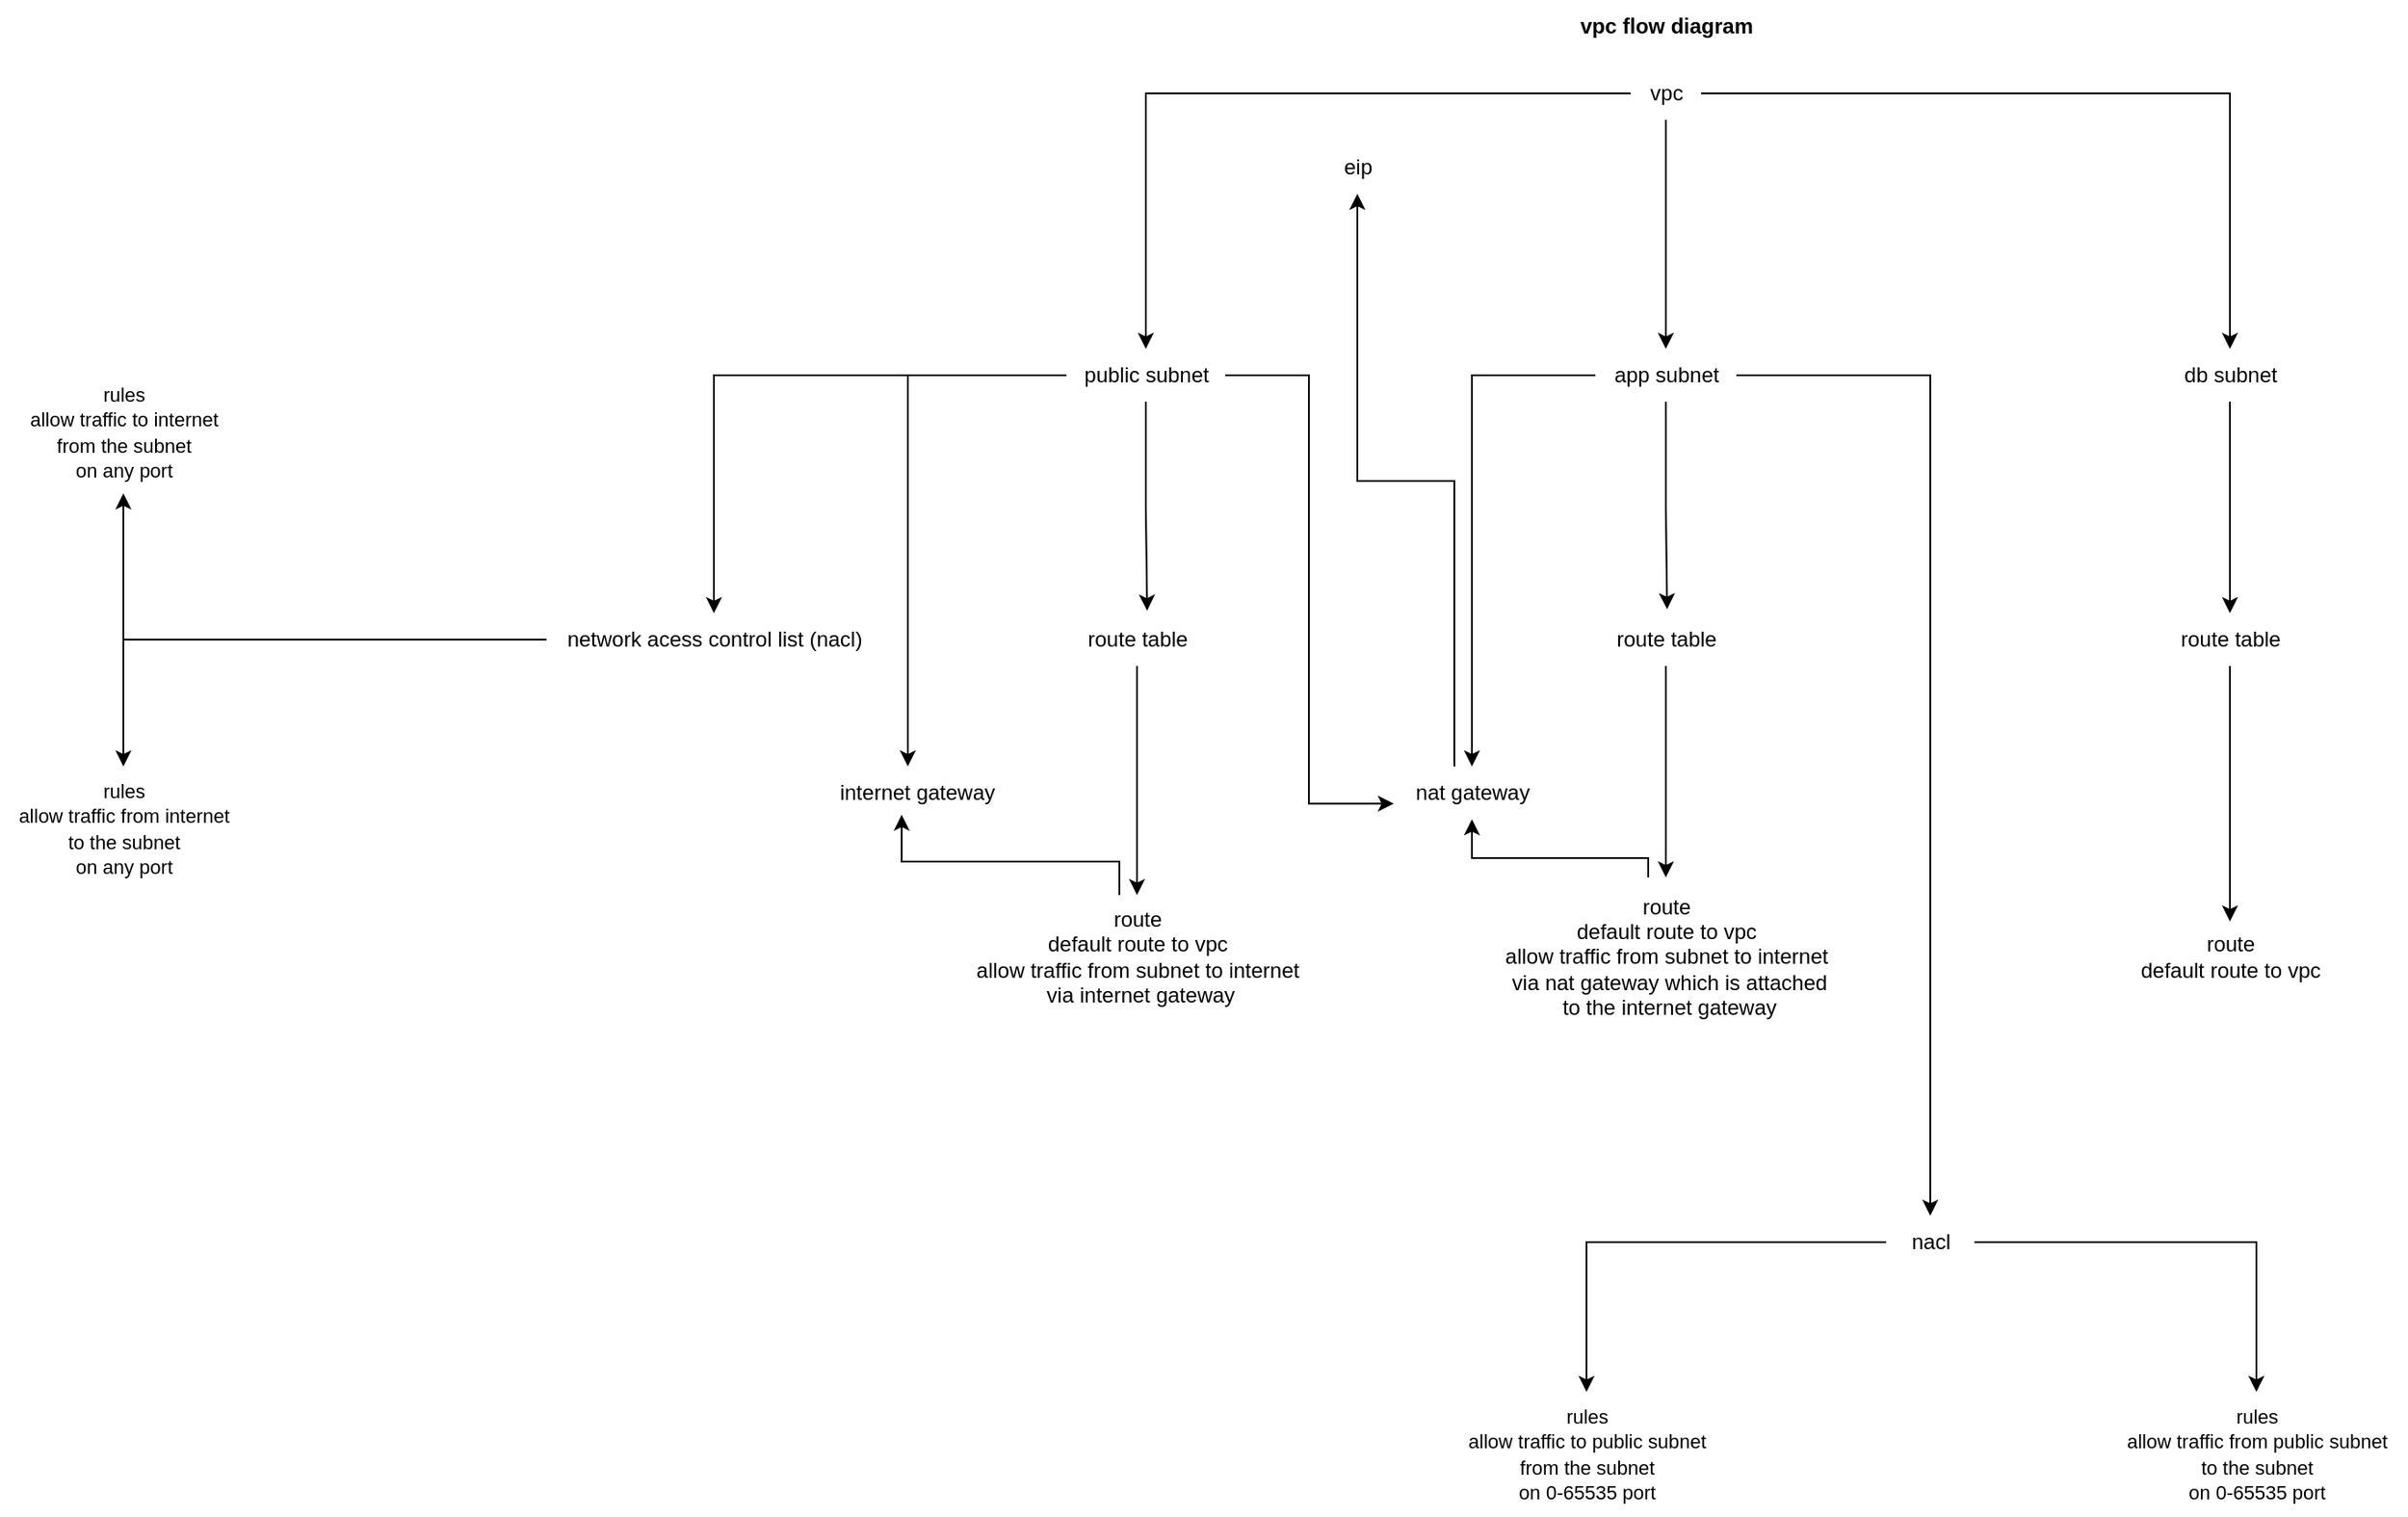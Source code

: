 <mxfile version="27.0.9">
  <diagram name="Page-1" id="bMwETEDJ3C-rzG7-VOgs">
    <mxGraphModel dx="3006" dy="1456" grid="1" gridSize="10" guides="1" tooltips="1" connect="1" arrows="1" fold="1" page="1" pageScale="1" pageWidth="850" pageHeight="1100" math="0" shadow="0">
      <root>
        <mxCell id="0" />
        <mxCell id="1" parent="0" />
        <mxCell id="rp7Qvh489p_CfaTDaqWi-4" style="edgeStyle=orthogonalEdgeStyle;rounded=0;orthogonalLoop=1;jettySize=auto;html=1;" edge="1" parent="1" source="rp7Qvh489p_CfaTDaqWi-1" target="rp7Qvh489p_CfaTDaqWi-3">
          <mxGeometry relative="1" as="geometry" />
        </mxCell>
        <mxCell id="rp7Qvh489p_CfaTDaqWi-7" style="edgeStyle=orthogonalEdgeStyle;rounded=0;orthogonalLoop=1;jettySize=auto;html=1;" edge="1" parent="1" source="rp7Qvh489p_CfaTDaqWi-1" target="rp7Qvh489p_CfaTDaqWi-5">
          <mxGeometry relative="1" as="geometry" />
        </mxCell>
        <mxCell id="rp7Qvh489p_CfaTDaqWi-9" style="edgeStyle=orthogonalEdgeStyle;rounded=0;orthogonalLoop=1;jettySize=auto;html=1;" edge="1" parent="1" source="rp7Qvh489p_CfaTDaqWi-1" target="rp7Qvh489p_CfaTDaqWi-8">
          <mxGeometry relative="1" as="geometry" />
        </mxCell>
        <mxCell id="rp7Qvh489p_CfaTDaqWi-1" value="vpc" style="text;html=1;align=center;verticalAlign=middle;resizable=0;points=[];autosize=1;strokeColor=none;fillColor=none;" vertex="1" parent="1">
          <mxGeometry x="350" y="118" width="40" height="30" as="geometry" />
        </mxCell>
        <mxCell id="rp7Qvh489p_CfaTDaqWi-20" style="edgeStyle=orthogonalEdgeStyle;rounded=0;orthogonalLoop=1;jettySize=auto;html=1;" edge="1" parent="1" source="rp7Qvh489p_CfaTDaqWi-3" target="rp7Qvh489p_CfaTDaqWi-19">
          <mxGeometry relative="1" as="geometry">
            <Array as="points">
              <mxPoint x="-170" y="293" />
            </Array>
          </mxGeometry>
        </mxCell>
        <mxCell id="rp7Qvh489p_CfaTDaqWi-33" style="edgeStyle=orthogonalEdgeStyle;rounded=0;orthogonalLoop=1;jettySize=auto;html=1;" edge="1" parent="1" source="rp7Qvh489p_CfaTDaqWi-3" target="rp7Qvh489p_CfaTDaqWi-10">
          <mxGeometry relative="1" as="geometry">
            <Array as="points">
              <mxPoint x="-60" y="293" />
            </Array>
          </mxGeometry>
        </mxCell>
        <mxCell id="rp7Qvh489p_CfaTDaqWi-3" value="public subnet" style="text;html=1;align=center;verticalAlign=middle;resizable=0;points=[];autosize=1;strokeColor=none;fillColor=none;" vertex="1" parent="1">
          <mxGeometry x="30" y="278" width="90" height="30" as="geometry" />
        </mxCell>
        <mxCell id="rp7Qvh489p_CfaTDaqWi-41" style="edgeStyle=orthogonalEdgeStyle;rounded=0;orthogonalLoop=1;jettySize=auto;html=1;" edge="1" parent="1" source="rp7Qvh489p_CfaTDaqWi-5" target="rp7Qvh489p_CfaTDaqWi-12">
          <mxGeometry relative="1" as="geometry">
            <Array as="points">
              <mxPoint x="260" y="293" />
            </Array>
          </mxGeometry>
        </mxCell>
        <mxCell id="rp7Qvh489p_CfaTDaqWi-52" style="edgeStyle=orthogonalEdgeStyle;rounded=0;orthogonalLoop=1;jettySize=auto;html=1;" edge="1" parent="1" source="rp7Qvh489p_CfaTDaqWi-5" target="rp7Qvh489p_CfaTDaqWi-51">
          <mxGeometry relative="1" as="geometry" />
        </mxCell>
        <mxCell id="rp7Qvh489p_CfaTDaqWi-5" value="app subnet" style="text;html=1;align=center;verticalAlign=middle;resizable=0;points=[];autosize=1;strokeColor=none;fillColor=none;" vertex="1" parent="1">
          <mxGeometry x="330" y="278" width="80" height="30" as="geometry" />
        </mxCell>
        <mxCell id="rp7Qvh489p_CfaTDaqWi-43" style="edgeStyle=orthogonalEdgeStyle;rounded=0;orthogonalLoop=1;jettySize=auto;html=1;" edge="1" parent="1" source="rp7Qvh489p_CfaTDaqWi-8" target="rp7Qvh489p_CfaTDaqWi-42">
          <mxGeometry relative="1" as="geometry" />
        </mxCell>
        <mxCell id="rp7Qvh489p_CfaTDaqWi-8" value="db subnet" style="text;html=1;align=center;verticalAlign=middle;resizable=0;points=[];autosize=1;strokeColor=none;fillColor=none;" vertex="1" parent="1">
          <mxGeometry x="650" y="278" width="80" height="30" as="geometry" />
        </mxCell>
        <mxCell id="rp7Qvh489p_CfaTDaqWi-10" value="internet gateway" style="text;html=1;align=center;verticalAlign=middle;resizable=0;points=[];autosize=1;strokeColor=none;fillColor=none;" vertex="1" parent="1">
          <mxGeometry x="-110" y="515" width="110" height="30" as="geometry" />
        </mxCell>
        <mxCell id="rp7Qvh489p_CfaTDaqWi-30" style="edgeStyle=orthogonalEdgeStyle;rounded=0;orthogonalLoop=1;jettySize=auto;html=1;" edge="1" parent="1" source="rp7Qvh489p_CfaTDaqWi-12" target="rp7Qvh489p_CfaTDaqWi-14">
          <mxGeometry relative="1" as="geometry">
            <Array as="points">
              <mxPoint x="250" y="353" />
              <mxPoint x="195" y="353" />
            </Array>
          </mxGeometry>
        </mxCell>
        <mxCell id="rp7Qvh489p_CfaTDaqWi-12" value="nat gateway" style="text;html=1;align=center;verticalAlign=middle;resizable=0;points=[];autosize=1;strokeColor=none;fillColor=none;" vertex="1" parent="1">
          <mxGeometry x="215" y="515" width="90" height="30" as="geometry" />
        </mxCell>
        <mxCell id="rp7Qvh489p_CfaTDaqWi-14" value="eip" style="text;html=1;align=center;verticalAlign=middle;resizable=0;points=[];autosize=1;strokeColor=none;fillColor=none;" vertex="1" parent="1">
          <mxGeometry x="175" y="160" width="40" height="30" as="geometry" />
        </mxCell>
        <mxCell id="rp7Qvh489p_CfaTDaqWi-31" style="edgeStyle=orthogonalEdgeStyle;rounded=0;orthogonalLoop=1;jettySize=auto;html=1;" edge="1" parent="1" source="rp7Qvh489p_CfaTDaqWi-17" target="rp7Qvh489p_CfaTDaqWi-29">
          <mxGeometry relative="1" as="geometry" />
        </mxCell>
        <mxCell id="rp7Qvh489p_CfaTDaqWi-17" value="route table" style="text;html=1;align=center;verticalAlign=middle;resizable=0;points=[];autosize=1;strokeColor=none;fillColor=none;" vertex="1" parent="1">
          <mxGeometry x="30" y="428" width="80" height="30" as="geometry" />
        </mxCell>
        <mxCell id="rp7Qvh489p_CfaTDaqWi-18" style="edgeStyle=orthogonalEdgeStyle;rounded=0;orthogonalLoop=1;jettySize=auto;html=1;entryX=0.572;entryY=-0.047;entryDx=0;entryDy=0;entryPerimeter=0;" edge="1" parent="1" source="rp7Qvh489p_CfaTDaqWi-3" target="rp7Qvh489p_CfaTDaqWi-17">
          <mxGeometry relative="1" as="geometry" />
        </mxCell>
        <mxCell id="rp7Qvh489p_CfaTDaqWi-25" style="edgeStyle=orthogonalEdgeStyle;rounded=0;orthogonalLoop=1;jettySize=auto;html=1;" edge="1" parent="1" source="rp7Qvh489p_CfaTDaqWi-19" target="rp7Qvh489p_CfaTDaqWi-23">
          <mxGeometry relative="1" as="geometry" />
        </mxCell>
        <mxCell id="rp7Qvh489p_CfaTDaqWi-27" style="edgeStyle=orthogonalEdgeStyle;rounded=0;orthogonalLoop=1;jettySize=auto;html=1;" edge="1" parent="1" source="rp7Qvh489p_CfaTDaqWi-19" target="rp7Qvh489p_CfaTDaqWi-26">
          <mxGeometry relative="1" as="geometry" />
        </mxCell>
        <mxCell id="rp7Qvh489p_CfaTDaqWi-19" value="network acess control list (nacl)" style="text;html=1;align=center;verticalAlign=middle;resizable=0;points=[];autosize=1;strokeColor=none;fillColor=none;" vertex="1" parent="1">
          <mxGeometry x="-265" y="428" width="190" height="30" as="geometry" />
        </mxCell>
        <mxCell id="rp7Qvh489p_CfaTDaqWi-23" value="&lt;span style=&quot;font-size: 11px; background-color: rgb(255, 255, 255);&quot;&gt;rules&lt;/span&gt;&lt;br style=&quot;font-size: 11px;&quot;&gt;&lt;span style=&quot;font-size: 11px; background-color: rgb(255, 255, 255);&quot;&gt;allow traffic to internet&lt;/span&gt;&lt;br style=&quot;font-size: 11px;&quot;&gt;&lt;span style=&quot;font-size: 11px; background-color: rgb(255, 255, 255);&quot;&gt;from the subnet&lt;/span&gt;&lt;br style=&quot;font-size: 11px;&quot;&gt;&lt;span style=&quot;font-size: 11px; background-color: rgb(255, 255, 255);&quot;&gt;on any port&lt;/span&gt;" style="text;html=1;align=center;verticalAlign=middle;resizable=0;points=[];autosize=1;strokeColor=none;fillColor=none;" vertex="1" parent="1">
          <mxGeometry x="-570" y="290" width="130" height="70" as="geometry" />
        </mxCell>
        <mxCell id="rp7Qvh489p_CfaTDaqWi-26" value="&lt;span style=&quot;font-size: 11px; background-color: rgb(255, 255, 255);&quot;&gt;rules&lt;/span&gt;&lt;br style=&quot;font-size: 11px;&quot;&gt;&lt;span style=&quot;font-size: 11px; background-color: rgb(255, 255, 255);&quot;&gt;allow traffic from internet&lt;/span&gt;&lt;br style=&quot;font-size: 11px;&quot;&gt;&lt;span style=&quot;font-size: 11px; background-color: rgb(255, 255, 255);&quot;&gt;to the subnet&lt;/span&gt;&lt;br style=&quot;font-size: 11px;&quot;&gt;&lt;span style=&quot;font-size: 11px; background-color: rgb(255, 255, 255);&quot;&gt;on any port&lt;/span&gt;" style="text;html=1;align=center;verticalAlign=middle;resizable=0;points=[];autosize=1;strokeColor=none;fillColor=none;" vertex="1" parent="1">
          <mxGeometry x="-575" y="515" width="140" height="70" as="geometry" />
        </mxCell>
        <mxCell id="rp7Qvh489p_CfaTDaqWi-29" value="route&lt;br&gt;default route to vpc&lt;br&gt;allow traffic from subnet to internet&lt;br&gt;&amp;nbsp;via internet gateway" style="text;html=1;align=center;verticalAlign=middle;resizable=0;points=[];autosize=1;strokeColor=none;fillColor=none;" vertex="1" parent="1">
          <mxGeometry x="-35" y="588" width="210" height="70" as="geometry" />
        </mxCell>
        <mxCell id="rp7Qvh489p_CfaTDaqWi-34" style="edgeStyle=orthogonalEdgeStyle;rounded=0;orthogonalLoop=1;jettySize=auto;html=1;entryX=0.423;entryY=0.914;entryDx=0;entryDy=0;entryPerimeter=0;" edge="1" parent="1" source="rp7Qvh489p_CfaTDaqWi-29" target="rp7Qvh489p_CfaTDaqWi-10">
          <mxGeometry relative="1" as="geometry">
            <Array as="points">
              <mxPoint x="60" y="569" />
              <mxPoint x="-63" y="569" />
            </Array>
          </mxGeometry>
        </mxCell>
        <mxCell id="rp7Qvh489p_CfaTDaqWi-35" style="edgeStyle=orthogonalEdgeStyle;rounded=0;orthogonalLoop=1;jettySize=auto;html=1;entryX=0.008;entryY=0.703;entryDx=0;entryDy=0;entryPerimeter=0;" edge="1" parent="1" source="rp7Qvh489p_CfaTDaqWi-3" target="rp7Qvh489p_CfaTDaqWi-12">
          <mxGeometry relative="1" as="geometry" />
        </mxCell>
        <mxCell id="rp7Qvh489p_CfaTDaqWi-39" style="edgeStyle=orthogonalEdgeStyle;rounded=0;orthogonalLoop=1;jettySize=auto;html=1;" edge="1" parent="1" source="rp7Qvh489p_CfaTDaqWi-36" target="rp7Qvh489p_CfaTDaqWi-38">
          <mxGeometry relative="1" as="geometry" />
        </mxCell>
        <mxCell id="rp7Qvh489p_CfaTDaqWi-36" value="route table" style="text;html=1;align=center;verticalAlign=middle;resizable=0;points=[];autosize=1;strokeColor=none;fillColor=none;" vertex="1" parent="1">
          <mxGeometry x="330" y="428" width="80" height="30" as="geometry" />
        </mxCell>
        <mxCell id="rp7Qvh489p_CfaTDaqWi-37" style="edgeStyle=orthogonalEdgeStyle;rounded=0;orthogonalLoop=1;jettySize=auto;html=1;entryX=0.509;entryY=-0.075;entryDx=0;entryDy=0;entryPerimeter=0;" edge="1" parent="1" source="rp7Qvh489p_CfaTDaqWi-5" target="rp7Qvh489p_CfaTDaqWi-36">
          <mxGeometry relative="1" as="geometry" />
        </mxCell>
        <mxCell id="rp7Qvh489p_CfaTDaqWi-40" style="edgeStyle=orthogonalEdgeStyle;rounded=0;orthogonalLoop=1;jettySize=auto;html=1;" edge="1" parent="1" source="rp7Qvh489p_CfaTDaqWi-38" target="rp7Qvh489p_CfaTDaqWi-12">
          <mxGeometry relative="1" as="geometry">
            <Array as="points">
              <mxPoint x="360" y="567" />
              <mxPoint x="260" y="567" />
            </Array>
          </mxGeometry>
        </mxCell>
        <mxCell id="rp7Qvh489p_CfaTDaqWi-38" value="route&lt;br&gt;default route to vpc&lt;br&gt;allow traffic from subnet to internet&lt;br&gt;&amp;nbsp;via nat gateway which is attached&lt;br&gt;&amp;nbsp;to the internet gateway" style="text;html=1;align=center;verticalAlign=middle;resizable=0;points=[];autosize=1;strokeColor=none;fillColor=none;" vertex="1" parent="1">
          <mxGeometry x="265" y="578" width="210" height="90" as="geometry" />
        </mxCell>
        <mxCell id="rp7Qvh489p_CfaTDaqWi-45" style="edgeStyle=orthogonalEdgeStyle;rounded=0;orthogonalLoop=1;jettySize=auto;html=1;" edge="1" parent="1" source="rp7Qvh489p_CfaTDaqWi-42" target="rp7Qvh489p_CfaTDaqWi-44">
          <mxGeometry relative="1" as="geometry" />
        </mxCell>
        <mxCell id="rp7Qvh489p_CfaTDaqWi-42" value="route table" style="text;html=1;align=center;verticalAlign=middle;resizable=0;points=[];autosize=1;strokeColor=none;fillColor=none;" vertex="1" parent="1">
          <mxGeometry x="650" y="428" width="80" height="30" as="geometry" />
        </mxCell>
        <mxCell id="rp7Qvh489p_CfaTDaqWi-44" value="route&lt;br&gt;default route to vpc" style="text;html=1;align=center;verticalAlign=middle;resizable=0;points=[];autosize=1;strokeColor=none;fillColor=none;" vertex="1" parent="1">
          <mxGeometry x="625" y="603" width="130" height="40" as="geometry" />
        </mxCell>
        <mxCell id="rp7Qvh489p_CfaTDaqWi-55" style="edgeStyle=orthogonalEdgeStyle;rounded=0;orthogonalLoop=1;jettySize=auto;html=1;" edge="1" parent="1" source="rp7Qvh489p_CfaTDaqWi-51" target="rp7Qvh489p_CfaTDaqWi-54">
          <mxGeometry relative="1" as="geometry" />
        </mxCell>
        <mxCell id="rp7Qvh489p_CfaTDaqWi-58" style="edgeStyle=orthogonalEdgeStyle;rounded=0;orthogonalLoop=1;jettySize=auto;html=1;" edge="1" parent="1" source="rp7Qvh489p_CfaTDaqWi-51" target="rp7Qvh489p_CfaTDaqWi-57">
          <mxGeometry relative="1" as="geometry" />
        </mxCell>
        <mxCell id="rp7Qvh489p_CfaTDaqWi-51" value="nacl" style="text;html=1;align=center;verticalAlign=middle;resizable=0;points=[];autosize=1;strokeColor=none;fillColor=none;" vertex="1" parent="1">
          <mxGeometry x="495" y="770" width="50" height="30" as="geometry" />
        </mxCell>
        <mxCell id="rp7Qvh489p_CfaTDaqWi-54" value="&lt;span style=&quot;font-size: 11px; background-color: rgb(255, 255, 255);&quot;&gt;rules&lt;/span&gt;&lt;br style=&quot;font-size: 11px;&quot;&gt;&lt;span style=&quot;font-size: 11px; background-color: rgb(255, 255, 255);&quot;&gt;allow traffic to public subnet&lt;/span&gt;&lt;br style=&quot;font-size: 11px;&quot;&gt;&lt;span style=&quot;font-size: 11px; background-color: rgb(255, 255, 255);&quot;&gt;from the subnet&lt;/span&gt;&lt;br style=&quot;font-size: 11px;&quot;&gt;&lt;span style=&quot;font-size: 11px; background-color: rgb(255, 255, 255);&quot;&gt;on 0-65535 port&lt;/span&gt;" style="text;html=1;align=center;verticalAlign=middle;resizable=0;points=[];autosize=1;strokeColor=none;fillColor=none;" vertex="1" parent="1">
          <mxGeometry x="245" y="870" width="160" height="70" as="geometry" />
        </mxCell>
        <mxCell id="rp7Qvh489p_CfaTDaqWi-57" value="&lt;span style=&quot;font-size: 11px; background-color: rgb(255, 255, 255);&quot;&gt;rules&lt;/span&gt;&lt;br style=&quot;font-size: 11px;&quot;&gt;&lt;span style=&quot;font-size: 11px; background-color: rgb(255, 255, 255);&quot;&gt;allow traffic from public subnet&lt;/span&gt;&lt;br style=&quot;font-size: 11px;&quot;&gt;&lt;span style=&quot;font-size: 11px; background-color: rgb(255, 255, 255);&quot;&gt;to the subnet&lt;/span&gt;&lt;br style=&quot;font-size: 11px;&quot;&gt;&lt;span style=&quot;font-size: 11px; background-color: rgb(255, 255, 255);&quot;&gt;on 0-65535 port&lt;/span&gt;" style="text;html=1;align=center;verticalAlign=middle;resizable=0;points=[];autosize=1;strokeColor=none;fillColor=none;" vertex="1" parent="1">
          <mxGeometry x="620" y="870" width="170" height="70" as="geometry" />
        </mxCell>
        <mxCell id="rp7Qvh489p_CfaTDaqWi-59" value="&lt;b&gt;vpc flow diagram&lt;/b&gt;" style="text;html=1;align=center;verticalAlign=middle;resizable=0;points=[];autosize=1;strokeColor=none;fillColor=none;" vertex="1" parent="1">
          <mxGeometry x="310" y="80" width="120" height="30" as="geometry" />
        </mxCell>
      </root>
    </mxGraphModel>
  </diagram>
</mxfile>
